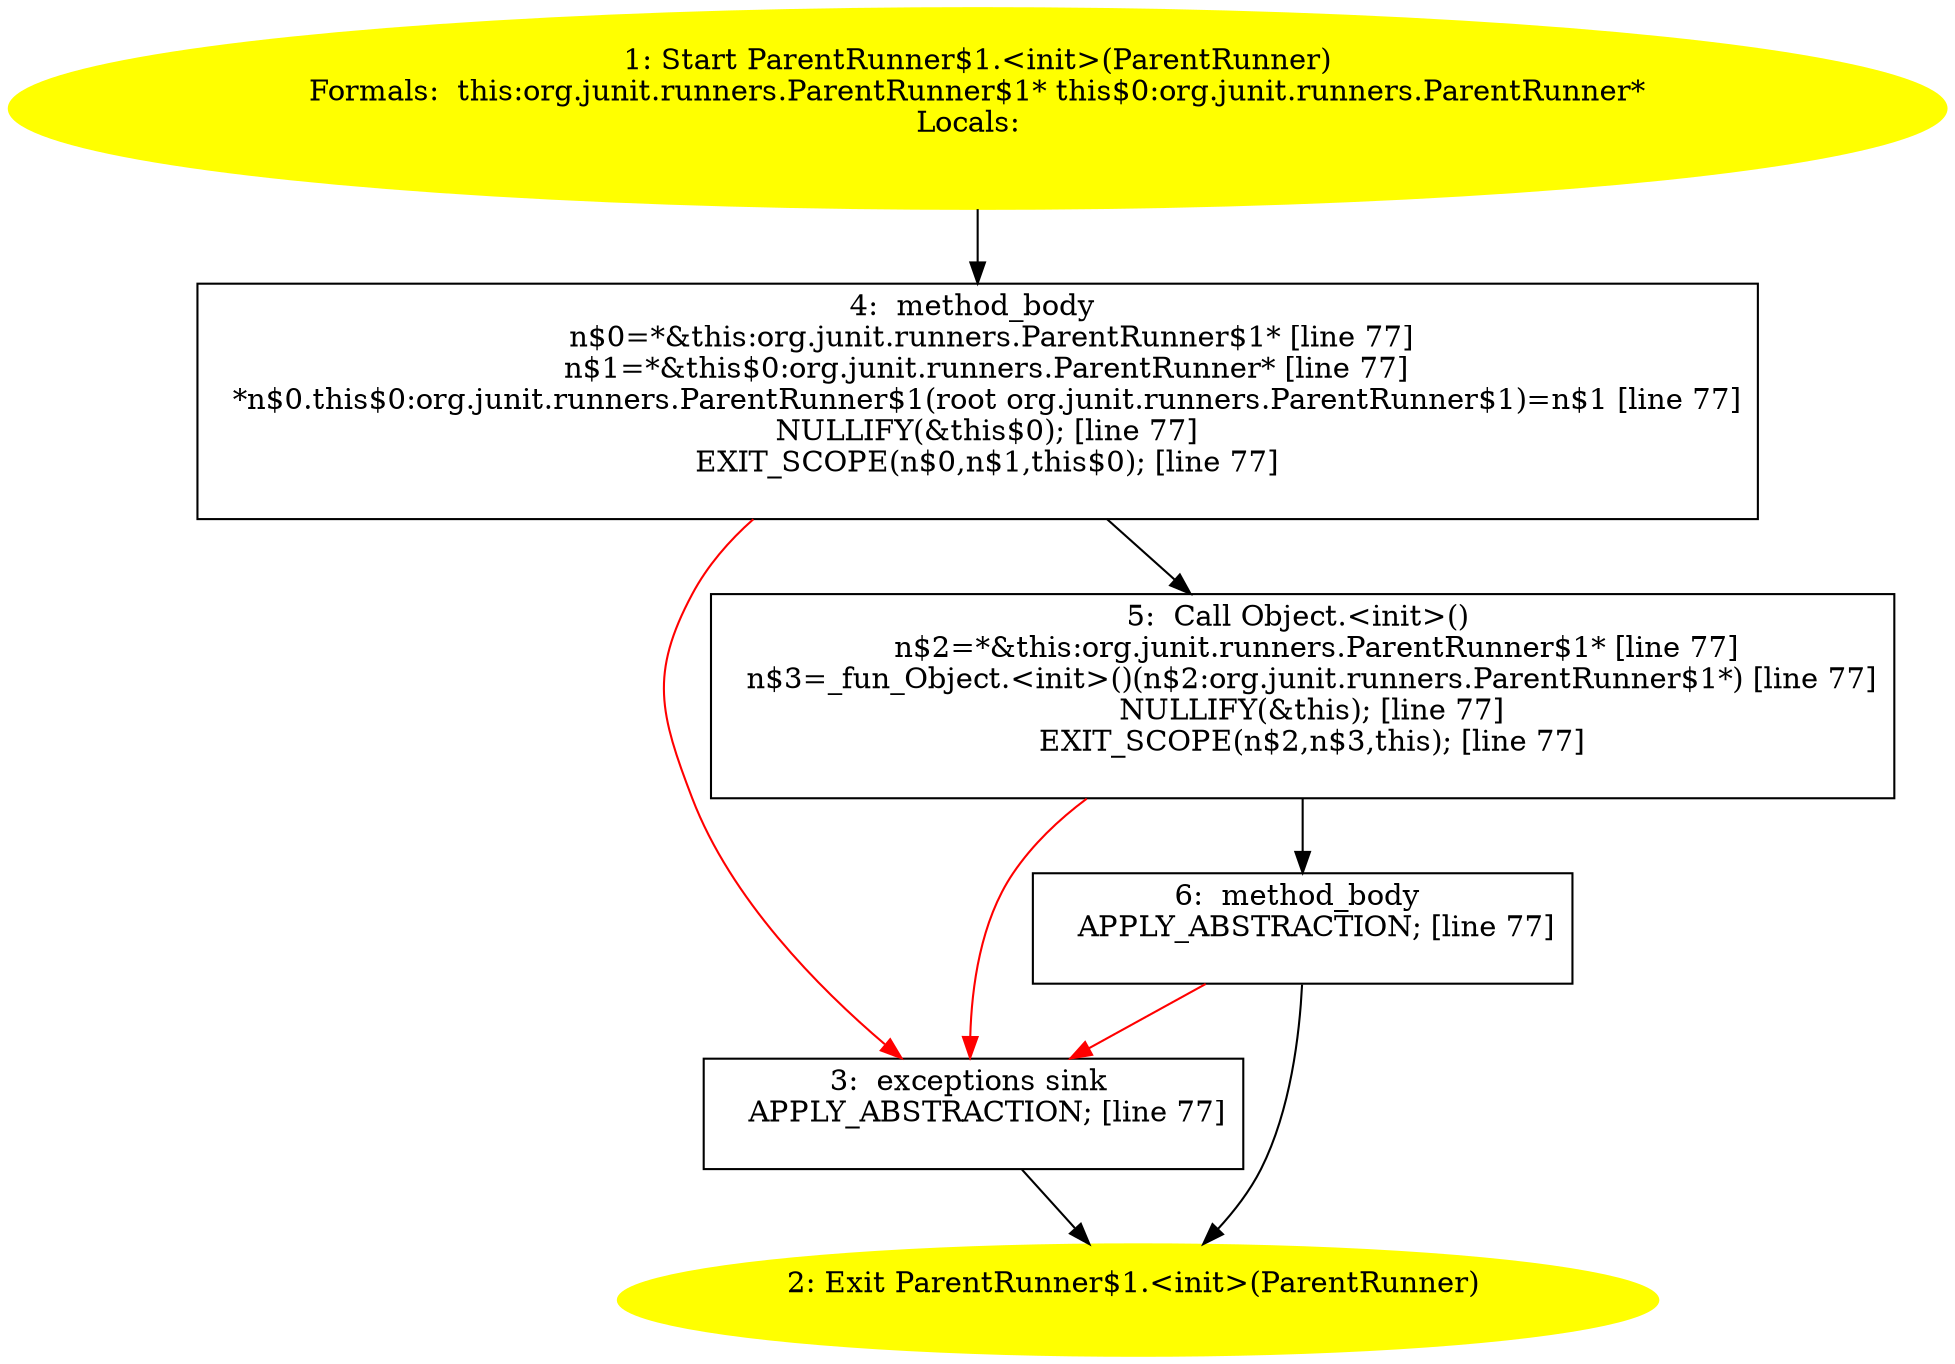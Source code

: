 /* @generated */
digraph cfg {
"org.junit.runners.ParentRunner$1.<init>(org.junit.runners.ParentRunner).8aa7d1a7592c4ae494537a6061141aa7_1" [label="1: Start ParentRunner$1.<init>(ParentRunner)\nFormals:  this:org.junit.runners.ParentRunner$1* this$0:org.junit.runners.ParentRunner*\nLocals:  \n  " color=yellow style=filled]
	

	 "org.junit.runners.ParentRunner$1.<init>(org.junit.runners.ParentRunner).8aa7d1a7592c4ae494537a6061141aa7_1" -> "org.junit.runners.ParentRunner$1.<init>(org.junit.runners.ParentRunner).8aa7d1a7592c4ae494537a6061141aa7_4" ;
"org.junit.runners.ParentRunner$1.<init>(org.junit.runners.ParentRunner).8aa7d1a7592c4ae494537a6061141aa7_2" [label="2: Exit ParentRunner$1.<init>(ParentRunner) \n  " color=yellow style=filled]
	

"org.junit.runners.ParentRunner$1.<init>(org.junit.runners.ParentRunner).8aa7d1a7592c4ae494537a6061141aa7_3" [label="3:  exceptions sink \n   APPLY_ABSTRACTION; [line 77]\n " shape="box"]
	

	 "org.junit.runners.ParentRunner$1.<init>(org.junit.runners.ParentRunner).8aa7d1a7592c4ae494537a6061141aa7_3" -> "org.junit.runners.ParentRunner$1.<init>(org.junit.runners.ParentRunner).8aa7d1a7592c4ae494537a6061141aa7_2" ;
"org.junit.runners.ParentRunner$1.<init>(org.junit.runners.ParentRunner).8aa7d1a7592c4ae494537a6061141aa7_4" [label="4:  method_body \n   n$0=*&this:org.junit.runners.ParentRunner$1* [line 77]\n  n$1=*&this$0:org.junit.runners.ParentRunner* [line 77]\n  *n$0.this$0:org.junit.runners.ParentRunner$1(root org.junit.runners.ParentRunner$1)=n$1 [line 77]\n  NULLIFY(&this$0); [line 77]\n  EXIT_SCOPE(n$0,n$1,this$0); [line 77]\n " shape="box"]
	

	 "org.junit.runners.ParentRunner$1.<init>(org.junit.runners.ParentRunner).8aa7d1a7592c4ae494537a6061141aa7_4" -> "org.junit.runners.ParentRunner$1.<init>(org.junit.runners.ParentRunner).8aa7d1a7592c4ae494537a6061141aa7_5" ;
	 "org.junit.runners.ParentRunner$1.<init>(org.junit.runners.ParentRunner).8aa7d1a7592c4ae494537a6061141aa7_4" -> "org.junit.runners.ParentRunner$1.<init>(org.junit.runners.ParentRunner).8aa7d1a7592c4ae494537a6061141aa7_3" [color="red" ];
"org.junit.runners.ParentRunner$1.<init>(org.junit.runners.ParentRunner).8aa7d1a7592c4ae494537a6061141aa7_5" [label="5:  Call Object.<init>() \n   n$2=*&this:org.junit.runners.ParentRunner$1* [line 77]\n  n$3=_fun_Object.<init>()(n$2:org.junit.runners.ParentRunner$1*) [line 77]\n  NULLIFY(&this); [line 77]\n  EXIT_SCOPE(n$2,n$3,this); [line 77]\n " shape="box"]
	

	 "org.junit.runners.ParentRunner$1.<init>(org.junit.runners.ParentRunner).8aa7d1a7592c4ae494537a6061141aa7_5" -> "org.junit.runners.ParentRunner$1.<init>(org.junit.runners.ParentRunner).8aa7d1a7592c4ae494537a6061141aa7_6" ;
	 "org.junit.runners.ParentRunner$1.<init>(org.junit.runners.ParentRunner).8aa7d1a7592c4ae494537a6061141aa7_5" -> "org.junit.runners.ParentRunner$1.<init>(org.junit.runners.ParentRunner).8aa7d1a7592c4ae494537a6061141aa7_3" [color="red" ];
"org.junit.runners.ParentRunner$1.<init>(org.junit.runners.ParentRunner).8aa7d1a7592c4ae494537a6061141aa7_6" [label="6:  method_body \n   APPLY_ABSTRACTION; [line 77]\n " shape="box"]
	

	 "org.junit.runners.ParentRunner$1.<init>(org.junit.runners.ParentRunner).8aa7d1a7592c4ae494537a6061141aa7_6" -> "org.junit.runners.ParentRunner$1.<init>(org.junit.runners.ParentRunner).8aa7d1a7592c4ae494537a6061141aa7_2" ;
	 "org.junit.runners.ParentRunner$1.<init>(org.junit.runners.ParentRunner).8aa7d1a7592c4ae494537a6061141aa7_6" -> "org.junit.runners.ParentRunner$1.<init>(org.junit.runners.ParentRunner).8aa7d1a7592c4ae494537a6061141aa7_3" [color="red" ];
}
